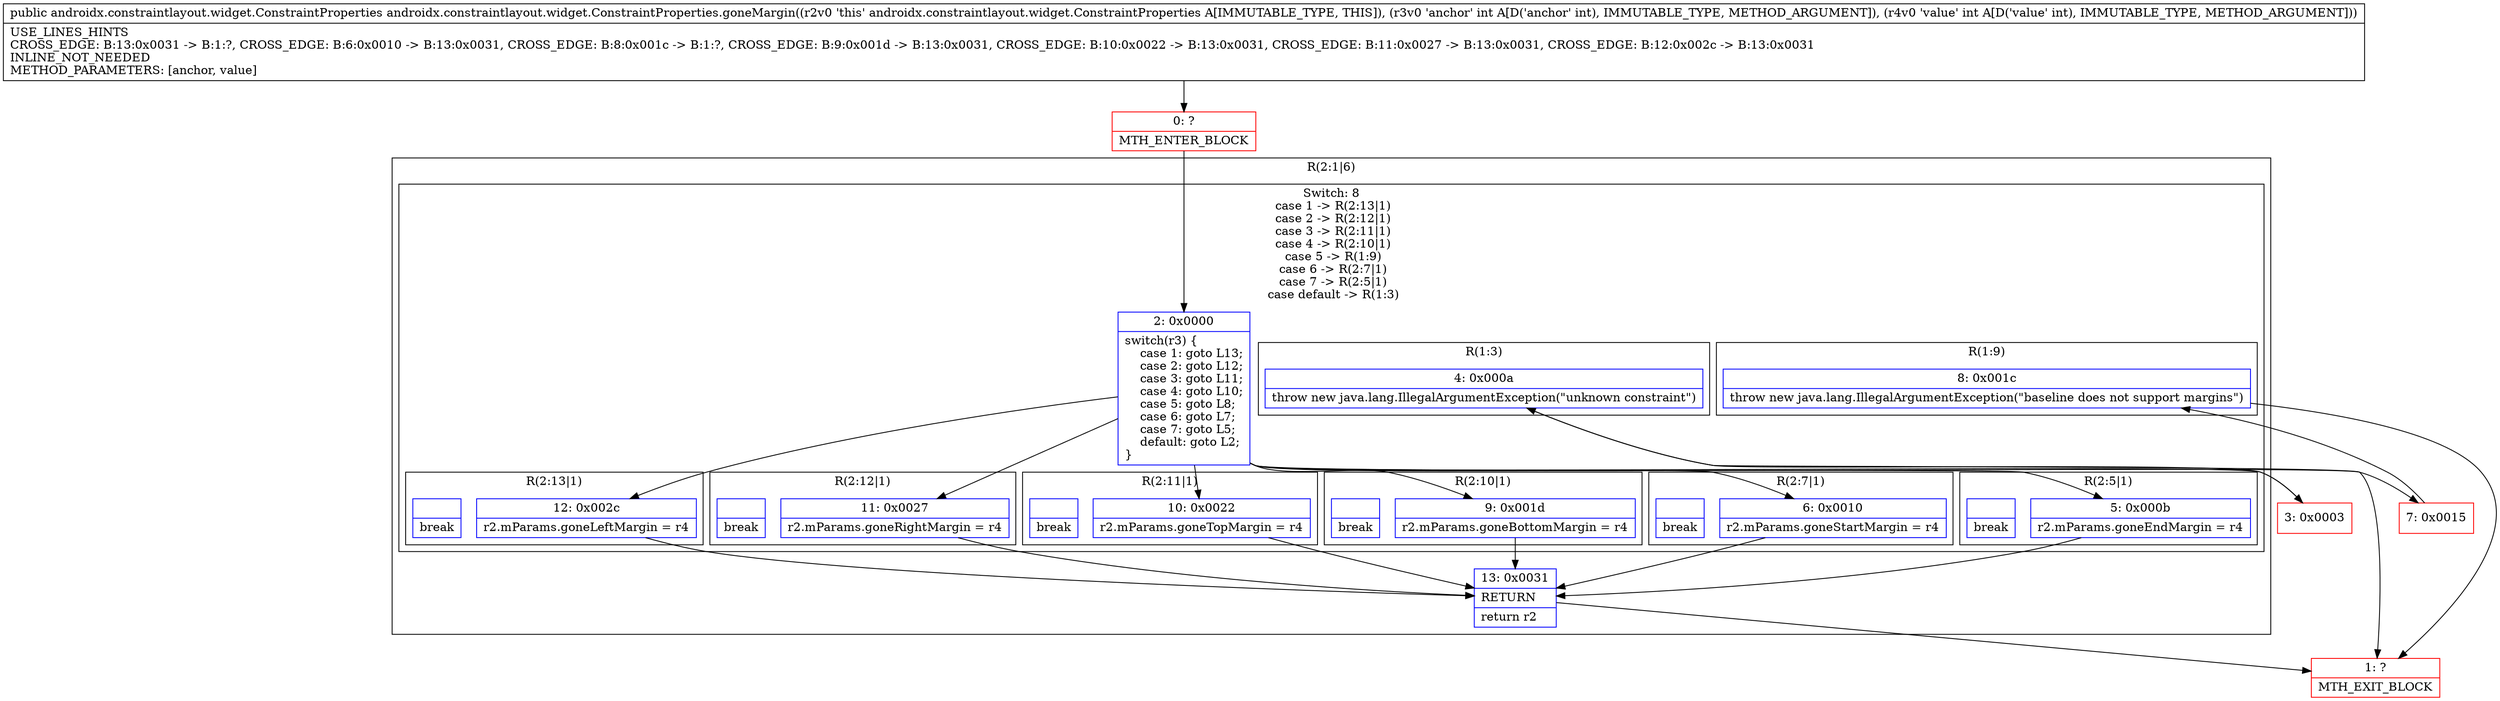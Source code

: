 digraph "CFG forandroidx.constraintlayout.widget.ConstraintProperties.goneMargin(II)Landroidx\/constraintlayout\/widget\/ConstraintProperties;" {
subgraph cluster_Region_1901751830 {
label = "R(2:1|6)";
node [shape=record,color=blue];
subgraph cluster_SwitchRegion_99107576 {
label = "Switch: 8
 case 1 -> R(2:13|1)
 case 2 -> R(2:12|1)
 case 3 -> R(2:11|1)
 case 4 -> R(2:10|1)
 case 5 -> R(1:9)
 case 6 -> R(2:7|1)
 case 7 -> R(2:5|1)
 case default -> R(1:3)";
node [shape=record,color=blue];
Node_2 [shape=record,label="{2\:\ 0x0000|switch(r3) \{\l    case 1: goto L13;\l    case 2: goto L12;\l    case 3: goto L11;\l    case 4: goto L10;\l    case 5: goto L8;\l    case 6: goto L7;\l    case 7: goto L5;\l    default: goto L2;\l\}\l}"];
subgraph cluster_Region_1444519431 {
label = "R(2:13|1)";
node [shape=record,color=blue];
Node_12 [shape=record,label="{12\:\ 0x002c|r2.mParams.goneLeftMargin = r4\l}"];
Node_InsnContainer_1505443371 [shape=record,label="{|break\l}"];
}
subgraph cluster_Region_2066989524 {
label = "R(2:12|1)";
node [shape=record,color=blue];
Node_11 [shape=record,label="{11\:\ 0x0027|r2.mParams.goneRightMargin = r4\l}"];
Node_InsnContainer_1007395784 [shape=record,label="{|break\l}"];
}
subgraph cluster_Region_653847528 {
label = "R(2:11|1)";
node [shape=record,color=blue];
Node_10 [shape=record,label="{10\:\ 0x0022|r2.mParams.goneTopMargin = r4\l}"];
Node_InsnContainer_640861050 [shape=record,label="{|break\l}"];
}
subgraph cluster_Region_1131055881 {
label = "R(2:10|1)";
node [shape=record,color=blue];
Node_9 [shape=record,label="{9\:\ 0x001d|r2.mParams.goneBottomMargin = r4\l}"];
Node_InsnContainer_572417359 [shape=record,label="{|break\l}"];
}
subgraph cluster_Region_1129872719 {
label = "R(1:9)";
node [shape=record,color=blue];
Node_8 [shape=record,label="{8\:\ 0x001c|throw new java.lang.IllegalArgumentException(\"baseline does not support margins\")\l}"];
}
subgraph cluster_Region_1933659981 {
label = "R(2:7|1)";
node [shape=record,color=blue];
Node_6 [shape=record,label="{6\:\ 0x0010|r2.mParams.goneStartMargin = r4\l}"];
Node_InsnContainer_1692709103 [shape=record,label="{|break\l}"];
}
subgraph cluster_Region_897680673 {
label = "R(2:5|1)";
node [shape=record,color=blue];
Node_5 [shape=record,label="{5\:\ 0x000b|r2.mParams.goneEndMargin = r4\l}"];
Node_InsnContainer_900932827 [shape=record,label="{|break\l}"];
}
subgraph cluster_Region_1290878471 {
label = "R(1:3)";
node [shape=record,color=blue];
Node_4 [shape=record,label="{4\:\ 0x000a|throw new java.lang.IllegalArgumentException(\"unknown constraint\")\l}"];
}
}
Node_13 [shape=record,label="{13\:\ 0x0031|RETURN\l|return r2\l}"];
}
Node_0 [shape=record,color=red,label="{0\:\ ?|MTH_ENTER_BLOCK\l}"];
Node_3 [shape=record,color=red,label="{3\:\ 0x0003}"];
Node_1 [shape=record,color=red,label="{1\:\ ?|MTH_EXIT_BLOCK\l}"];
Node_7 [shape=record,color=red,label="{7\:\ 0x0015}"];
MethodNode[shape=record,label="{public androidx.constraintlayout.widget.ConstraintProperties androidx.constraintlayout.widget.ConstraintProperties.goneMargin((r2v0 'this' androidx.constraintlayout.widget.ConstraintProperties A[IMMUTABLE_TYPE, THIS]), (r3v0 'anchor' int A[D('anchor' int), IMMUTABLE_TYPE, METHOD_ARGUMENT]), (r4v0 'value' int A[D('value' int), IMMUTABLE_TYPE, METHOD_ARGUMENT]))  | USE_LINES_HINTS\lCROSS_EDGE: B:13:0x0031 \-\> B:1:?, CROSS_EDGE: B:6:0x0010 \-\> B:13:0x0031, CROSS_EDGE: B:8:0x001c \-\> B:1:?, CROSS_EDGE: B:9:0x001d \-\> B:13:0x0031, CROSS_EDGE: B:10:0x0022 \-\> B:13:0x0031, CROSS_EDGE: B:11:0x0027 \-\> B:13:0x0031, CROSS_EDGE: B:12:0x002c \-\> B:13:0x0031\lINLINE_NOT_NEEDED\lMETHOD_PARAMETERS: [anchor, value]\l}"];
MethodNode -> Node_0;Node_2 -> Node_3;
Node_2 -> Node_5;
Node_2 -> Node_6;
Node_2 -> Node_7;
Node_2 -> Node_9;
Node_2 -> Node_10;
Node_2 -> Node_11;
Node_2 -> Node_12;
Node_12 -> Node_13;
Node_11 -> Node_13;
Node_10 -> Node_13;
Node_9 -> Node_13;
Node_8 -> Node_1;
Node_6 -> Node_13;
Node_5 -> Node_13;
Node_4 -> Node_1;
Node_13 -> Node_1;
Node_0 -> Node_2;
Node_3 -> Node_4;
Node_7 -> Node_8;
}

